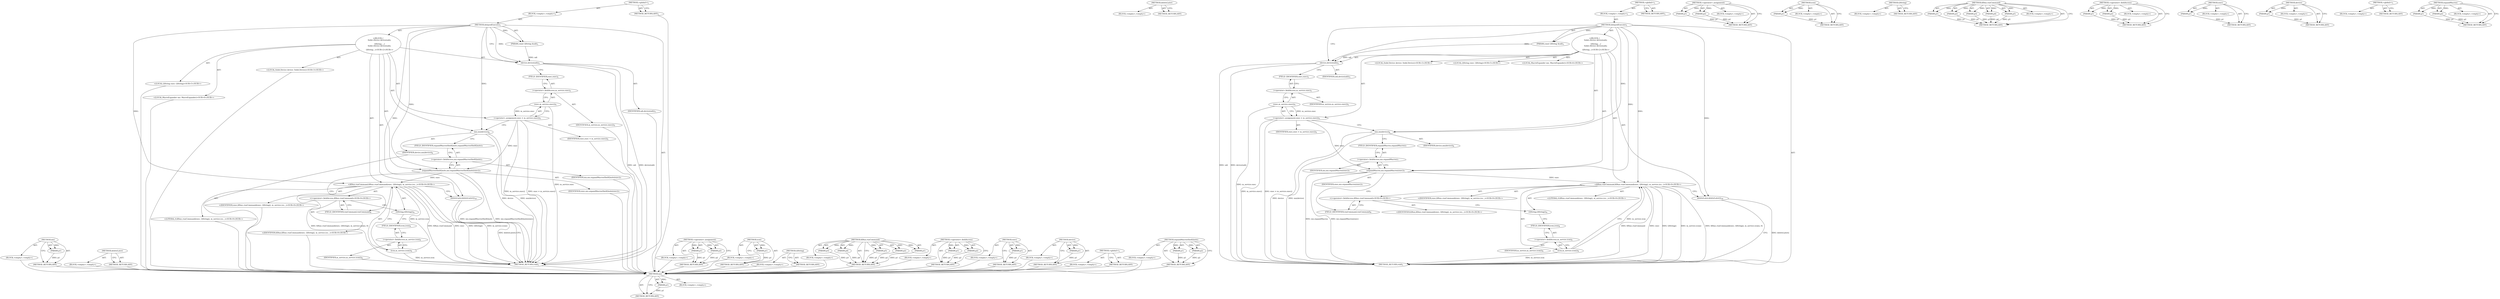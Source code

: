digraph "expandMacrosShellQuote" {
vulnerable_82 [label=<(METHOD,mx)>];
vulnerable_83 [label=<(PARAM,p1)>];
vulnerable_84 [label=<(BLOCK,&lt;empty&gt;,&lt;empty&gt;)>];
vulnerable_85 [label=<(METHOD_RETURN,ANY)>];
vulnerable_106 [label=<(METHOD,deleteLater)>];
vulnerable_107 [label=<(BLOCK,&lt;empty&gt;,&lt;empty&gt;)>];
vulnerable_108 [label=<(METHOD_RETURN,ANY)>];
vulnerable_6 [label=<(METHOD,&lt;global&gt;)<SUB>1</SUB>>];
vulnerable_7 [label=<(BLOCK,&lt;empty&gt;,&lt;empty&gt;)<SUB>1</SUB>>];
vulnerable_8 [label=<(METHOD,delayedExecute)<SUB>1</SUB>>];
vulnerable_9 [label=<(PARAM,const QString &amp;udi)<SUB>1</SUB>>];
vulnerable_10 [label="<(BLOCK,{
    Solid::Device device(udi);
 
     QString...,{
    Solid::Device device(udi);
 
     QString...)<SUB>2</SUB>>"];
vulnerable_11 [label="<(LOCAL,Solid.Device device: Solid.Device)<SUB>3</SUB>>"];
vulnerable_12 [label=<(device,device(udi))<SUB>3</SUB>>];
vulnerable_13 [label=<(IDENTIFIER,udi,device(udi))<SUB>3</SUB>>];
vulnerable_14 [label="<(LOCAL,QString exec: QString)<SUB>5</SUB>>"];
vulnerable_15 [label=<(&lt;operator&gt;.assignment,exec = m_service.exec())<SUB>5</SUB>>];
vulnerable_16 [label=<(IDENTIFIER,exec,exec = m_service.exec())<SUB>5</SUB>>];
vulnerable_17 [label=<(exec,m_service.exec())<SUB>5</SUB>>];
vulnerable_18 [label=<(&lt;operator&gt;.fieldAccess,m_service.exec)<SUB>5</SUB>>];
vulnerable_19 [label=<(IDENTIFIER,m_service,m_service.exec())<SUB>5</SUB>>];
vulnerable_20 [label=<(FIELD_IDENTIFIER,exec,exec)<SUB>5</SUB>>];
vulnerable_21 [label="<(LOCAL,MacroExpander mx: MacroExpander)<SUB>6</SUB>>"];
vulnerable_22 [label=<(mx,mx(device))<SUB>6</SUB>>];
vulnerable_23 [label=<(IDENTIFIER,device,mx(device))<SUB>6</SUB>>];
vulnerable_24 [label=<(expandMacros,mx.expandMacros(exec))<SUB>7</SUB>>];
vulnerable_25 [label=<(&lt;operator&gt;.fieldAccess,mx.expandMacros)<SUB>7</SUB>>];
vulnerable_26 [label=<(IDENTIFIER,mx,mx.expandMacros(exec))<SUB>7</SUB>>];
vulnerable_27 [label=<(FIELD_IDENTIFIER,expandMacros,expandMacros)<SUB>7</SUB>>];
vulnerable_28 [label=<(IDENTIFIER,exec,mx.expandMacros(exec))<SUB>7</SUB>>];
vulnerable_29 [label="<(KRun.runCommand,KRun::runCommand(exec, QString(), m_service.ico...)<SUB>9</SUB>>"];
vulnerable_30 [label="<(&lt;operator&gt;.fieldAccess,KRun::runCommand)<SUB>9</SUB>>"];
vulnerable_31 [label="<(IDENTIFIER,KRun,KRun::runCommand(exec, QString(), m_service.ico...)<SUB>9</SUB>>"];
vulnerable_32 [label=<(FIELD_IDENTIFIER,runCommand,runCommand)<SUB>9</SUB>>];
vulnerable_33 [label="<(IDENTIFIER,exec,KRun::runCommand(exec, QString(), m_service.ico...)<SUB>9</SUB>>"];
vulnerable_34 [label=<(QString,QString())<SUB>9</SUB>>];
vulnerable_35 [label=<(icon,m_service.icon())<SUB>9</SUB>>];
vulnerable_36 [label=<(&lt;operator&gt;.fieldAccess,m_service.icon)<SUB>9</SUB>>];
vulnerable_37 [label=<(IDENTIFIER,m_service,m_service.icon())<SUB>9</SUB>>];
vulnerable_38 [label=<(FIELD_IDENTIFIER,icon,icon)<SUB>9</SUB>>];
vulnerable_39 [label="<(LITERAL,0,KRun::runCommand(exec, QString(), m_service.ico...)<SUB>9</SUB>>"];
vulnerable_40 [label=<(deleteLater,deleteLater())<SUB>10</SUB>>];
vulnerable_41 [label=<(METHOD_RETURN,void)<SUB>1</SUB>>];
vulnerable_43 [label=<(METHOD_RETURN,ANY)<SUB>1</SUB>>];
vulnerable_68 [label=<(METHOD,&lt;operator&gt;.assignment)>];
vulnerable_69 [label=<(PARAM,p1)>];
vulnerable_70 [label=<(PARAM,p2)>];
vulnerable_71 [label=<(BLOCK,&lt;empty&gt;,&lt;empty&gt;)>];
vulnerable_72 [label=<(METHOD_RETURN,ANY)>];
vulnerable_102 [label=<(METHOD,icon)>];
vulnerable_103 [label=<(PARAM,p1)>];
vulnerable_104 [label=<(BLOCK,&lt;empty&gt;,&lt;empty&gt;)>];
vulnerable_105 [label=<(METHOD_RETURN,ANY)>];
vulnerable_99 [label=<(METHOD,QString)>];
vulnerable_100 [label=<(BLOCK,&lt;empty&gt;,&lt;empty&gt;)>];
vulnerable_101 [label=<(METHOD_RETURN,ANY)>];
vulnerable_91 [label=<(METHOD,KRun.runCommand)>];
vulnerable_92 [label=<(PARAM,p1)>];
vulnerable_93 [label=<(PARAM,p2)>];
vulnerable_94 [label=<(PARAM,p3)>];
vulnerable_95 [label=<(PARAM,p4)>];
vulnerable_96 [label=<(PARAM,p5)>];
vulnerable_97 [label=<(BLOCK,&lt;empty&gt;,&lt;empty&gt;)>];
vulnerable_98 [label=<(METHOD_RETURN,ANY)>];
vulnerable_77 [label=<(METHOD,&lt;operator&gt;.fieldAccess)>];
vulnerable_78 [label=<(PARAM,p1)>];
vulnerable_79 [label=<(PARAM,p2)>];
vulnerable_80 [label=<(BLOCK,&lt;empty&gt;,&lt;empty&gt;)>];
vulnerable_81 [label=<(METHOD_RETURN,ANY)>];
vulnerable_73 [label=<(METHOD,exec)>];
vulnerable_74 [label=<(PARAM,p1)>];
vulnerable_75 [label=<(BLOCK,&lt;empty&gt;,&lt;empty&gt;)>];
vulnerable_76 [label=<(METHOD_RETURN,ANY)>];
vulnerable_64 [label=<(METHOD,device)>];
vulnerable_65 [label=<(PARAM,p1)>];
vulnerable_66 [label=<(BLOCK,&lt;empty&gt;,&lt;empty&gt;)>];
vulnerable_67 [label=<(METHOD_RETURN,ANY)>];
vulnerable_58 [label=<(METHOD,&lt;global&gt;)<SUB>1</SUB>>];
vulnerable_59 [label=<(BLOCK,&lt;empty&gt;,&lt;empty&gt;)>];
vulnerable_60 [label=<(METHOD_RETURN,ANY)>];
vulnerable_86 [label=<(METHOD,expandMacros)>];
vulnerable_87 [label=<(PARAM,p1)>];
vulnerable_88 [label=<(PARAM,p2)>];
vulnerable_89 [label=<(BLOCK,&lt;empty&gt;,&lt;empty&gt;)>];
vulnerable_90 [label=<(METHOD_RETURN,ANY)>];
fixed_82 [label=<(METHOD,mx)>];
fixed_83 [label=<(PARAM,p1)>];
fixed_84 [label=<(BLOCK,&lt;empty&gt;,&lt;empty&gt;)>];
fixed_85 [label=<(METHOD_RETURN,ANY)>];
fixed_106 [label=<(METHOD,deleteLater)>];
fixed_107 [label=<(BLOCK,&lt;empty&gt;,&lt;empty&gt;)>];
fixed_108 [label=<(METHOD_RETURN,ANY)>];
fixed_6 [label=<(METHOD,&lt;global&gt;)<SUB>1</SUB>>];
fixed_7 [label=<(BLOCK,&lt;empty&gt;,&lt;empty&gt;)<SUB>1</SUB>>];
fixed_8 [label=<(METHOD,delayedExecute)<SUB>1</SUB>>];
fixed_9 [label=<(PARAM,const QString &amp;udi)<SUB>1</SUB>>];
fixed_10 [label="<(BLOCK,{
    Solid::Device device(udi);
 
     QString...,{
    Solid::Device device(udi);
 
     QString...)<SUB>2</SUB>>"];
fixed_11 [label="<(LOCAL,Solid.Device device: Solid.Device)<SUB>3</SUB>>"];
fixed_12 [label=<(device,device(udi))<SUB>3</SUB>>];
fixed_13 [label=<(IDENTIFIER,udi,device(udi))<SUB>3</SUB>>];
fixed_14 [label="<(LOCAL,QString exec: QString)<SUB>5</SUB>>"];
fixed_15 [label=<(&lt;operator&gt;.assignment,exec = m_service.exec())<SUB>5</SUB>>];
fixed_16 [label=<(IDENTIFIER,exec,exec = m_service.exec())<SUB>5</SUB>>];
fixed_17 [label=<(exec,m_service.exec())<SUB>5</SUB>>];
fixed_18 [label=<(&lt;operator&gt;.fieldAccess,m_service.exec)<SUB>5</SUB>>];
fixed_19 [label=<(IDENTIFIER,m_service,m_service.exec())<SUB>5</SUB>>];
fixed_20 [label=<(FIELD_IDENTIFIER,exec,exec)<SUB>5</SUB>>];
fixed_21 [label="<(LOCAL,MacroExpander mx: MacroExpander)<SUB>6</SUB>>"];
fixed_22 [label=<(mx,mx(device))<SUB>6</SUB>>];
fixed_23 [label=<(IDENTIFIER,device,mx(device))<SUB>6</SUB>>];
fixed_24 [label=<(expandMacrosShellQuote,mx.expandMacrosShellQuote(exec))<SUB>7</SUB>>];
fixed_25 [label=<(&lt;operator&gt;.fieldAccess,mx.expandMacrosShellQuote)<SUB>7</SUB>>];
fixed_26 [label=<(IDENTIFIER,mx,mx.expandMacrosShellQuote(exec))<SUB>7</SUB>>];
fixed_27 [label=<(FIELD_IDENTIFIER,expandMacrosShellQuote,expandMacrosShellQuote)<SUB>7</SUB>>];
fixed_28 [label=<(IDENTIFIER,exec,mx.expandMacrosShellQuote(exec))<SUB>7</SUB>>];
fixed_29 [label="<(KRun.runCommand,KRun::runCommand(exec, QString(), m_service.ico...)<SUB>9</SUB>>"];
fixed_30 [label="<(&lt;operator&gt;.fieldAccess,KRun::runCommand)<SUB>9</SUB>>"];
fixed_31 [label="<(IDENTIFIER,KRun,KRun::runCommand(exec, QString(), m_service.ico...)<SUB>9</SUB>>"];
fixed_32 [label=<(FIELD_IDENTIFIER,runCommand,runCommand)<SUB>9</SUB>>];
fixed_33 [label="<(IDENTIFIER,exec,KRun::runCommand(exec, QString(), m_service.ico...)<SUB>9</SUB>>"];
fixed_34 [label=<(QString,QString())<SUB>9</SUB>>];
fixed_35 [label=<(icon,m_service.icon())<SUB>9</SUB>>];
fixed_36 [label=<(&lt;operator&gt;.fieldAccess,m_service.icon)<SUB>9</SUB>>];
fixed_37 [label=<(IDENTIFIER,m_service,m_service.icon())<SUB>9</SUB>>];
fixed_38 [label=<(FIELD_IDENTIFIER,icon,icon)<SUB>9</SUB>>];
fixed_39 [label="<(LITERAL,0,KRun::runCommand(exec, QString(), m_service.ico...)<SUB>9</SUB>>"];
fixed_40 [label=<(deleteLater,deleteLater())<SUB>10</SUB>>];
fixed_41 [label=<(METHOD_RETURN,void)<SUB>1</SUB>>];
fixed_43 [label=<(METHOD_RETURN,ANY)<SUB>1</SUB>>];
fixed_68 [label=<(METHOD,&lt;operator&gt;.assignment)>];
fixed_69 [label=<(PARAM,p1)>];
fixed_70 [label=<(PARAM,p2)>];
fixed_71 [label=<(BLOCK,&lt;empty&gt;,&lt;empty&gt;)>];
fixed_72 [label=<(METHOD_RETURN,ANY)>];
fixed_102 [label=<(METHOD,icon)>];
fixed_103 [label=<(PARAM,p1)>];
fixed_104 [label=<(BLOCK,&lt;empty&gt;,&lt;empty&gt;)>];
fixed_105 [label=<(METHOD_RETURN,ANY)>];
fixed_99 [label=<(METHOD,QString)>];
fixed_100 [label=<(BLOCK,&lt;empty&gt;,&lt;empty&gt;)>];
fixed_101 [label=<(METHOD_RETURN,ANY)>];
fixed_91 [label=<(METHOD,KRun.runCommand)>];
fixed_92 [label=<(PARAM,p1)>];
fixed_93 [label=<(PARAM,p2)>];
fixed_94 [label=<(PARAM,p3)>];
fixed_95 [label=<(PARAM,p4)>];
fixed_96 [label=<(PARAM,p5)>];
fixed_97 [label=<(BLOCK,&lt;empty&gt;,&lt;empty&gt;)>];
fixed_98 [label=<(METHOD_RETURN,ANY)>];
fixed_77 [label=<(METHOD,&lt;operator&gt;.fieldAccess)>];
fixed_78 [label=<(PARAM,p1)>];
fixed_79 [label=<(PARAM,p2)>];
fixed_80 [label=<(BLOCK,&lt;empty&gt;,&lt;empty&gt;)>];
fixed_81 [label=<(METHOD_RETURN,ANY)>];
fixed_73 [label=<(METHOD,exec)>];
fixed_74 [label=<(PARAM,p1)>];
fixed_75 [label=<(BLOCK,&lt;empty&gt;,&lt;empty&gt;)>];
fixed_76 [label=<(METHOD_RETURN,ANY)>];
fixed_64 [label=<(METHOD,device)>];
fixed_65 [label=<(PARAM,p1)>];
fixed_66 [label=<(BLOCK,&lt;empty&gt;,&lt;empty&gt;)>];
fixed_67 [label=<(METHOD_RETURN,ANY)>];
fixed_58 [label=<(METHOD,&lt;global&gt;)<SUB>1</SUB>>];
fixed_59 [label=<(BLOCK,&lt;empty&gt;,&lt;empty&gt;)>];
fixed_60 [label=<(METHOD_RETURN,ANY)>];
fixed_86 [label=<(METHOD,expandMacrosShellQuote)>];
fixed_87 [label=<(PARAM,p1)>];
fixed_88 [label=<(PARAM,p2)>];
fixed_89 [label=<(BLOCK,&lt;empty&gt;,&lt;empty&gt;)>];
fixed_90 [label=<(METHOD_RETURN,ANY)>];
vulnerable_82 -> vulnerable_83  [key=0, label="AST: "];
vulnerable_82 -> vulnerable_83  [key=1, label="DDG: "];
vulnerable_82 -> vulnerable_84  [key=0, label="AST: "];
vulnerable_82 -> vulnerable_85  [key=0, label="AST: "];
vulnerable_82 -> vulnerable_85  [key=1, label="CFG: "];
vulnerable_83 -> vulnerable_85  [key=0, label="DDG: p1"];
vulnerable_106 -> vulnerable_107  [key=0, label="AST: "];
vulnerable_106 -> vulnerable_108  [key=0, label="AST: "];
vulnerable_106 -> vulnerable_108  [key=1, label="CFG: "];
vulnerable_6 -> vulnerable_7  [key=0, label="AST: "];
vulnerable_6 -> vulnerable_43  [key=0, label="AST: "];
vulnerable_6 -> vulnerable_43  [key=1, label="CFG: "];
vulnerable_7 -> vulnerable_8  [key=0, label="AST: "];
vulnerable_8 -> vulnerable_9  [key=0, label="AST: "];
vulnerable_8 -> vulnerable_9  [key=1, label="DDG: "];
vulnerable_8 -> vulnerable_10  [key=0, label="AST: "];
vulnerable_8 -> vulnerable_41  [key=0, label="AST: "];
vulnerable_8 -> vulnerable_12  [key=0, label="CFG: "];
vulnerable_8 -> vulnerable_12  [key=1, label="DDG: "];
vulnerable_8 -> vulnerable_40  [key=0, label="DDG: "];
vulnerable_8 -> vulnerable_22  [key=0, label="DDG: "];
vulnerable_8 -> vulnerable_24  [key=0, label="DDG: "];
vulnerable_8 -> vulnerable_29  [key=0, label="DDG: "];
vulnerable_9 -> vulnerable_12  [key=0, label="DDG: udi"];
vulnerable_10 -> vulnerable_11  [key=0, label="AST: "];
vulnerable_10 -> vulnerable_12  [key=0, label="AST: "];
vulnerable_10 -> vulnerable_14  [key=0, label="AST: "];
vulnerable_10 -> vulnerable_15  [key=0, label="AST: "];
vulnerable_10 -> vulnerable_21  [key=0, label="AST: "];
vulnerable_10 -> vulnerable_22  [key=0, label="AST: "];
vulnerable_10 -> vulnerable_24  [key=0, label="AST: "];
vulnerable_10 -> vulnerable_29  [key=0, label="AST: "];
vulnerable_10 -> vulnerable_40  [key=0, label="AST: "];
vulnerable_12 -> vulnerable_13  [key=0, label="AST: "];
vulnerable_12 -> vulnerable_20  [key=0, label="CFG: "];
vulnerable_12 -> vulnerable_41  [key=0, label="DDG: udi"];
vulnerable_12 -> vulnerable_41  [key=1, label="DDG: device(udi)"];
vulnerable_15 -> vulnerable_16  [key=0, label="AST: "];
vulnerable_15 -> vulnerable_17  [key=0, label="AST: "];
vulnerable_15 -> vulnerable_22  [key=0, label="CFG: "];
vulnerable_15 -> vulnerable_41  [key=0, label="DDG: m_service.exec()"];
vulnerable_15 -> vulnerable_41  [key=1, label="DDG: exec = m_service.exec()"];
vulnerable_15 -> vulnerable_24  [key=0, label="DDG: exec"];
vulnerable_17 -> vulnerable_18  [key=0, label="AST: "];
vulnerable_17 -> vulnerable_15  [key=0, label="CFG: "];
vulnerable_17 -> vulnerable_15  [key=1, label="DDG: m_service.exec"];
vulnerable_17 -> vulnerable_41  [key=0, label="DDG: m_service.exec"];
vulnerable_18 -> vulnerable_19  [key=0, label="AST: "];
vulnerable_18 -> vulnerable_20  [key=0, label="AST: "];
vulnerable_18 -> vulnerable_17  [key=0, label="CFG: "];
vulnerable_20 -> vulnerable_18  [key=0, label="CFG: "];
vulnerable_22 -> vulnerable_23  [key=0, label="AST: "];
vulnerable_22 -> vulnerable_27  [key=0, label="CFG: "];
vulnerable_22 -> vulnerable_41  [key=0, label="DDG: device"];
vulnerable_22 -> vulnerable_41  [key=1, label="DDG: mx(device)"];
vulnerable_24 -> vulnerable_25  [key=0, label="AST: "];
vulnerable_24 -> vulnerable_28  [key=0, label="AST: "];
vulnerable_24 -> vulnerable_32  [key=0, label="CFG: "];
vulnerable_24 -> vulnerable_41  [key=0, label="DDG: mx.expandMacros"];
vulnerable_24 -> vulnerable_41  [key=1, label="DDG: mx.expandMacros(exec)"];
vulnerable_24 -> vulnerable_29  [key=0, label="DDG: exec"];
vulnerable_25 -> vulnerable_26  [key=0, label="AST: "];
vulnerable_25 -> vulnerable_27  [key=0, label="AST: "];
vulnerable_25 -> vulnerable_24  [key=0, label="CFG: "];
vulnerable_27 -> vulnerable_25  [key=0, label="CFG: "];
vulnerable_29 -> vulnerable_30  [key=0, label="AST: "];
vulnerable_29 -> vulnerable_33  [key=0, label="AST: "];
vulnerable_29 -> vulnerable_34  [key=0, label="AST: "];
vulnerable_29 -> vulnerable_35  [key=0, label="AST: "];
vulnerable_29 -> vulnerable_39  [key=0, label="AST: "];
vulnerable_29 -> vulnerable_40  [key=0, label="CFG: "];
vulnerable_29 -> vulnerable_41  [key=0, label="DDG: KRun::runCommand"];
vulnerable_29 -> vulnerable_41  [key=1, label="DDG: exec"];
vulnerable_29 -> vulnerable_41  [key=2, label="DDG: QString()"];
vulnerable_29 -> vulnerable_41  [key=3, label="DDG: m_service.icon()"];
vulnerable_29 -> vulnerable_41  [key=4, label="DDG: KRun::runCommand(exec, QString(), m_service.icon(), 0)"];
vulnerable_30 -> vulnerable_31  [key=0, label="AST: "];
vulnerable_30 -> vulnerable_32  [key=0, label="AST: "];
vulnerable_30 -> vulnerable_34  [key=0, label="CFG: "];
vulnerable_32 -> vulnerable_30  [key=0, label="CFG: "];
vulnerable_34 -> vulnerable_38  [key=0, label="CFG: "];
vulnerable_35 -> vulnerable_36  [key=0, label="AST: "];
vulnerable_35 -> vulnerable_29  [key=0, label="CFG: "];
vulnerable_35 -> vulnerable_29  [key=1, label="DDG: m_service.icon"];
vulnerable_35 -> vulnerable_41  [key=0, label="DDG: m_service.icon"];
vulnerable_36 -> vulnerable_37  [key=0, label="AST: "];
vulnerable_36 -> vulnerable_38  [key=0, label="AST: "];
vulnerable_36 -> vulnerable_35  [key=0, label="CFG: "];
vulnerable_38 -> vulnerable_36  [key=0, label="CFG: "];
vulnerable_40 -> vulnerable_41  [key=0, label="CFG: "];
vulnerable_40 -> vulnerable_41  [key=1, label="DDG: deleteLater()"];
vulnerable_68 -> vulnerable_69  [key=0, label="AST: "];
vulnerable_68 -> vulnerable_69  [key=1, label="DDG: "];
vulnerable_68 -> vulnerable_71  [key=0, label="AST: "];
vulnerable_68 -> vulnerable_70  [key=0, label="AST: "];
vulnerable_68 -> vulnerable_70  [key=1, label="DDG: "];
vulnerable_68 -> vulnerable_72  [key=0, label="AST: "];
vulnerable_68 -> vulnerable_72  [key=1, label="CFG: "];
vulnerable_69 -> vulnerable_72  [key=0, label="DDG: p1"];
vulnerable_70 -> vulnerable_72  [key=0, label="DDG: p2"];
vulnerable_102 -> vulnerable_103  [key=0, label="AST: "];
vulnerable_102 -> vulnerable_103  [key=1, label="DDG: "];
vulnerable_102 -> vulnerable_104  [key=0, label="AST: "];
vulnerable_102 -> vulnerable_105  [key=0, label="AST: "];
vulnerable_102 -> vulnerable_105  [key=1, label="CFG: "];
vulnerable_103 -> vulnerable_105  [key=0, label="DDG: p1"];
vulnerable_99 -> vulnerable_100  [key=0, label="AST: "];
vulnerable_99 -> vulnerable_101  [key=0, label="AST: "];
vulnerable_99 -> vulnerable_101  [key=1, label="CFG: "];
vulnerable_91 -> vulnerable_92  [key=0, label="AST: "];
vulnerable_91 -> vulnerable_92  [key=1, label="DDG: "];
vulnerable_91 -> vulnerable_97  [key=0, label="AST: "];
vulnerable_91 -> vulnerable_93  [key=0, label="AST: "];
vulnerable_91 -> vulnerable_93  [key=1, label="DDG: "];
vulnerable_91 -> vulnerable_98  [key=0, label="AST: "];
vulnerable_91 -> vulnerable_98  [key=1, label="CFG: "];
vulnerable_91 -> vulnerable_94  [key=0, label="AST: "];
vulnerable_91 -> vulnerable_94  [key=1, label="DDG: "];
vulnerable_91 -> vulnerable_95  [key=0, label="AST: "];
vulnerable_91 -> vulnerable_95  [key=1, label="DDG: "];
vulnerable_91 -> vulnerable_96  [key=0, label="AST: "];
vulnerable_91 -> vulnerable_96  [key=1, label="DDG: "];
vulnerable_92 -> vulnerable_98  [key=0, label="DDG: p1"];
vulnerable_93 -> vulnerable_98  [key=0, label="DDG: p2"];
vulnerable_94 -> vulnerable_98  [key=0, label="DDG: p3"];
vulnerable_95 -> vulnerable_98  [key=0, label="DDG: p4"];
vulnerable_96 -> vulnerable_98  [key=0, label="DDG: p5"];
vulnerable_77 -> vulnerable_78  [key=0, label="AST: "];
vulnerable_77 -> vulnerable_78  [key=1, label="DDG: "];
vulnerable_77 -> vulnerable_80  [key=0, label="AST: "];
vulnerable_77 -> vulnerable_79  [key=0, label="AST: "];
vulnerable_77 -> vulnerable_79  [key=1, label="DDG: "];
vulnerable_77 -> vulnerable_81  [key=0, label="AST: "];
vulnerable_77 -> vulnerable_81  [key=1, label="CFG: "];
vulnerable_78 -> vulnerable_81  [key=0, label="DDG: p1"];
vulnerable_79 -> vulnerable_81  [key=0, label="DDG: p2"];
vulnerable_73 -> vulnerable_74  [key=0, label="AST: "];
vulnerable_73 -> vulnerable_74  [key=1, label="DDG: "];
vulnerable_73 -> vulnerable_75  [key=0, label="AST: "];
vulnerable_73 -> vulnerable_76  [key=0, label="AST: "];
vulnerable_73 -> vulnerable_76  [key=1, label="CFG: "];
vulnerable_74 -> vulnerable_76  [key=0, label="DDG: p1"];
vulnerable_64 -> vulnerable_65  [key=0, label="AST: "];
vulnerable_64 -> vulnerable_65  [key=1, label="DDG: "];
vulnerable_64 -> vulnerable_66  [key=0, label="AST: "];
vulnerable_64 -> vulnerable_67  [key=0, label="AST: "];
vulnerable_64 -> vulnerable_67  [key=1, label="CFG: "];
vulnerable_65 -> vulnerable_67  [key=0, label="DDG: p1"];
vulnerable_58 -> vulnerable_59  [key=0, label="AST: "];
vulnerable_58 -> vulnerable_60  [key=0, label="AST: "];
vulnerable_58 -> vulnerable_60  [key=1, label="CFG: "];
vulnerable_86 -> vulnerable_87  [key=0, label="AST: "];
vulnerable_86 -> vulnerable_87  [key=1, label="DDG: "];
vulnerable_86 -> vulnerable_89  [key=0, label="AST: "];
vulnerable_86 -> vulnerable_88  [key=0, label="AST: "];
vulnerable_86 -> vulnerable_88  [key=1, label="DDG: "];
vulnerable_86 -> vulnerable_90  [key=0, label="AST: "];
vulnerable_86 -> vulnerable_90  [key=1, label="CFG: "];
vulnerable_87 -> vulnerable_90  [key=0, label="DDG: p1"];
vulnerable_88 -> vulnerable_90  [key=0, label="DDG: p2"];
fixed_82 -> fixed_83  [key=0, label="AST: "];
fixed_82 -> fixed_83  [key=1, label="DDG: "];
fixed_82 -> fixed_84  [key=0, label="AST: "];
fixed_82 -> fixed_85  [key=0, label="AST: "];
fixed_82 -> fixed_85  [key=1, label="CFG: "];
fixed_83 -> fixed_85  [key=0, label="DDG: p1"];
fixed_84 -> vulnerable_82  [key=0];
fixed_85 -> vulnerable_82  [key=0];
fixed_106 -> fixed_107  [key=0, label="AST: "];
fixed_106 -> fixed_108  [key=0, label="AST: "];
fixed_106 -> fixed_108  [key=1, label="CFG: "];
fixed_107 -> vulnerable_82  [key=0];
fixed_108 -> vulnerable_82  [key=0];
fixed_6 -> fixed_7  [key=0, label="AST: "];
fixed_6 -> fixed_43  [key=0, label="AST: "];
fixed_6 -> fixed_43  [key=1, label="CFG: "];
fixed_7 -> fixed_8  [key=0, label="AST: "];
fixed_8 -> fixed_9  [key=0, label="AST: "];
fixed_8 -> fixed_9  [key=1, label="DDG: "];
fixed_8 -> fixed_10  [key=0, label="AST: "];
fixed_8 -> fixed_41  [key=0, label="AST: "];
fixed_8 -> fixed_12  [key=0, label="CFG: "];
fixed_8 -> fixed_12  [key=1, label="DDG: "];
fixed_8 -> fixed_40  [key=0, label="DDG: "];
fixed_8 -> fixed_22  [key=0, label="DDG: "];
fixed_8 -> fixed_24  [key=0, label="DDG: "];
fixed_8 -> fixed_29  [key=0, label="DDG: "];
fixed_9 -> fixed_12  [key=0, label="DDG: udi"];
fixed_10 -> fixed_11  [key=0, label="AST: "];
fixed_10 -> fixed_12  [key=0, label="AST: "];
fixed_10 -> fixed_14  [key=0, label="AST: "];
fixed_10 -> fixed_15  [key=0, label="AST: "];
fixed_10 -> fixed_21  [key=0, label="AST: "];
fixed_10 -> fixed_22  [key=0, label="AST: "];
fixed_10 -> fixed_24  [key=0, label="AST: "];
fixed_10 -> fixed_29  [key=0, label="AST: "];
fixed_10 -> fixed_40  [key=0, label="AST: "];
fixed_11 -> vulnerable_82  [key=0];
fixed_12 -> fixed_13  [key=0, label="AST: "];
fixed_12 -> fixed_20  [key=0, label="CFG: "];
fixed_12 -> fixed_41  [key=0, label="DDG: udi"];
fixed_12 -> fixed_41  [key=1, label="DDG: device(udi)"];
fixed_13 -> vulnerable_82  [key=0];
fixed_14 -> vulnerable_82  [key=0];
fixed_15 -> fixed_16  [key=0, label="AST: "];
fixed_15 -> fixed_17  [key=0, label="AST: "];
fixed_15 -> fixed_22  [key=0, label="CFG: "];
fixed_15 -> fixed_41  [key=0, label="DDG: m_service.exec()"];
fixed_15 -> fixed_41  [key=1, label="DDG: exec = m_service.exec()"];
fixed_15 -> fixed_24  [key=0, label="DDG: exec"];
fixed_16 -> vulnerable_82  [key=0];
fixed_17 -> fixed_18  [key=0, label="AST: "];
fixed_17 -> fixed_15  [key=0, label="CFG: "];
fixed_17 -> fixed_15  [key=1, label="DDG: m_service.exec"];
fixed_17 -> fixed_41  [key=0, label="DDG: m_service.exec"];
fixed_18 -> fixed_19  [key=0, label="AST: "];
fixed_18 -> fixed_20  [key=0, label="AST: "];
fixed_18 -> fixed_17  [key=0, label="CFG: "];
fixed_19 -> vulnerable_82  [key=0];
fixed_20 -> fixed_18  [key=0, label="CFG: "];
fixed_21 -> vulnerable_82  [key=0];
fixed_22 -> fixed_23  [key=0, label="AST: "];
fixed_22 -> fixed_27  [key=0, label="CFG: "];
fixed_22 -> fixed_41  [key=0, label="DDG: device"];
fixed_22 -> fixed_41  [key=1, label="DDG: mx(device)"];
fixed_23 -> vulnerable_82  [key=0];
fixed_24 -> fixed_25  [key=0, label="AST: "];
fixed_24 -> fixed_28  [key=0, label="AST: "];
fixed_24 -> fixed_32  [key=0, label="CFG: "];
fixed_24 -> fixed_41  [key=0, label="DDG: mx.expandMacrosShellQuote"];
fixed_24 -> fixed_41  [key=1, label="DDG: mx.expandMacrosShellQuote(exec)"];
fixed_24 -> fixed_29  [key=0, label="DDG: exec"];
fixed_25 -> fixed_26  [key=0, label="AST: "];
fixed_25 -> fixed_27  [key=0, label="AST: "];
fixed_25 -> fixed_24  [key=0, label="CFG: "];
fixed_26 -> vulnerable_82  [key=0];
fixed_27 -> fixed_25  [key=0, label="CFG: "];
fixed_28 -> vulnerable_82  [key=0];
fixed_29 -> fixed_30  [key=0, label="AST: "];
fixed_29 -> fixed_33  [key=0, label="AST: "];
fixed_29 -> fixed_34  [key=0, label="AST: "];
fixed_29 -> fixed_35  [key=0, label="AST: "];
fixed_29 -> fixed_39  [key=0, label="AST: "];
fixed_29 -> fixed_40  [key=0, label="CFG: "];
fixed_29 -> fixed_41  [key=0, label="DDG: KRun::runCommand"];
fixed_29 -> fixed_41  [key=1, label="DDG: exec"];
fixed_29 -> fixed_41  [key=2, label="DDG: QString()"];
fixed_29 -> fixed_41  [key=3, label="DDG: m_service.icon()"];
fixed_29 -> fixed_41  [key=4, label="DDG: KRun::runCommand(exec, QString(), m_service.icon(), 0)"];
fixed_30 -> fixed_31  [key=0, label="AST: "];
fixed_30 -> fixed_32  [key=0, label="AST: "];
fixed_30 -> fixed_34  [key=0, label="CFG: "];
fixed_31 -> vulnerable_82  [key=0];
fixed_32 -> fixed_30  [key=0, label="CFG: "];
fixed_33 -> vulnerable_82  [key=0];
fixed_34 -> fixed_38  [key=0, label="CFG: "];
fixed_35 -> fixed_36  [key=0, label="AST: "];
fixed_35 -> fixed_29  [key=0, label="CFG: "];
fixed_35 -> fixed_29  [key=1, label="DDG: m_service.icon"];
fixed_35 -> fixed_41  [key=0, label="DDG: m_service.icon"];
fixed_36 -> fixed_37  [key=0, label="AST: "];
fixed_36 -> fixed_38  [key=0, label="AST: "];
fixed_36 -> fixed_35  [key=0, label="CFG: "];
fixed_37 -> vulnerable_82  [key=0];
fixed_38 -> fixed_36  [key=0, label="CFG: "];
fixed_39 -> vulnerable_82  [key=0];
fixed_40 -> fixed_41  [key=0, label="CFG: "];
fixed_40 -> fixed_41  [key=1, label="DDG: deleteLater()"];
fixed_41 -> vulnerable_82  [key=0];
fixed_43 -> vulnerable_82  [key=0];
fixed_68 -> fixed_69  [key=0, label="AST: "];
fixed_68 -> fixed_69  [key=1, label="DDG: "];
fixed_68 -> fixed_71  [key=0, label="AST: "];
fixed_68 -> fixed_70  [key=0, label="AST: "];
fixed_68 -> fixed_70  [key=1, label="DDG: "];
fixed_68 -> fixed_72  [key=0, label="AST: "];
fixed_68 -> fixed_72  [key=1, label="CFG: "];
fixed_69 -> fixed_72  [key=0, label="DDG: p1"];
fixed_70 -> fixed_72  [key=0, label="DDG: p2"];
fixed_71 -> vulnerable_82  [key=0];
fixed_72 -> vulnerable_82  [key=0];
fixed_102 -> fixed_103  [key=0, label="AST: "];
fixed_102 -> fixed_103  [key=1, label="DDG: "];
fixed_102 -> fixed_104  [key=0, label="AST: "];
fixed_102 -> fixed_105  [key=0, label="AST: "];
fixed_102 -> fixed_105  [key=1, label="CFG: "];
fixed_103 -> fixed_105  [key=0, label="DDG: p1"];
fixed_104 -> vulnerable_82  [key=0];
fixed_105 -> vulnerable_82  [key=0];
fixed_99 -> fixed_100  [key=0, label="AST: "];
fixed_99 -> fixed_101  [key=0, label="AST: "];
fixed_99 -> fixed_101  [key=1, label="CFG: "];
fixed_100 -> vulnerable_82  [key=0];
fixed_101 -> vulnerable_82  [key=0];
fixed_91 -> fixed_92  [key=0, label="AST: "];
fixed_91 -> fixed_92  [key=1, label="DDG: "];
fixed_91 -> fixed_97  [key=0, label="AST: "];
fixed_91 -> fixed_93  [key=0, label="AST: "];
fixed_91 -> fixed_93  [key=1, label="DDG: "];
fixed_91 -> fixed_98  [key=0, label="AST: "];
fixed_91 -> fixed_98  [key=1, label="CFG: "];
fixed_91 -> fixed_94  [key=0, label="AST: "];
fixed_91 -> fixed_94  [key=1, label="DDG: "];
fixed_91 -> fixed_95  [key=0, label="AST: "];
fixed_91 -> fixed_95  [key=1, label="DDG: "];
fixed_91 -> fixed_96  [key=0, label="AST: "];
fixed_91 -> fixed_96  [key=1, label="DDG: "];
fixed_92 -> fixed_98  [key=0, label="DDG: p1"];
fixed_93 -> fixed_98  [key=0, label="DDG: p2"];
fixed_94 -> fixed_98  [key=0, label="DDG: p3"];
fixed_95 -> fixed_98  [key=0, label="DDG: p4"];
fixed_96 -> fixed_98  [key=0, label="DDG: p5"];
fixed_97 -> vulnerable_82  [key=0];
fixed_98 -> vulnerable_82  [key=0];
fixed_77 -> fixed_78  [key=0, label="AST: "];
fixed_77 -> fixed_78  [key=1, label="DDG: "];
fixed_77 -> fixed_80  [key=0, label="AST: "];
fixed_77 -> fixed_79  [key=0, label="AST: "];
fixed_77 -> fixed_79  [key=1, label="DDG: "];
fixed_77 -> fixed_81  [key=0, label="AST: "];
fixed_77 -> fixed_81  [key=1, label="CFG: "];
fixed_78 -> fixed_81  [key=0, label="DDG: p1"];
fixed_79 -> fixed_81  [key=0, label="DDG: p2"];
fixed_80 -> vulnerable_82  [key=0];
fixed_81 -> vulnerable_82  [key=0];
fixed_73 -> fixed_74  [key=0, label="AST: "];
fixed_73 -> fixed_74  [key=1, label="DDG: "];
fixed_73 -> fixed_75  [key=0, label="AST: "];
fixed_73 -> fixed_76  [key=0, label="AST: "];
fixed_73 -> fixed_76  [key=1, label="CFG: "];
fixed_74 -> fixed_76  [key=0, label="DDG: p1"];
fixed_75 -> vulnerable_82  [key=0];
fixed_76 -> vulnerable_82  [key=0];
fixed_64 -> fixed_65  [key=0, label="AST: "];
fixed_64 -> fixed_65  [key=1, label="DDG: "];
fixed_64 -> fixed_66  [key=0, label="AST: "];
fixed_64 -> fixed_67  [key=0, label="AST: "];
fixed_64 -> fixed_67  [key=1, label="CFG: "];
fixed_65 -> fixed_67  [key=0, label="DDG: p1"];
fixed_66 -> vulnerable_82  [key=0];
fixed_67 -> vulnerable_82  [key=0];
fixed_58 -> fixed_59  [key=0, label="AST: "];
fixed_58 -> fixed_60  [key=0, label="AST: "];
fixed_58 -> fixed_60  [key=1, label="CFG: "];
fixed_59 -> vulnerable_82  [key=0];
fixed_60 -> vulnerable_82  [key=0];
fixed_86 -> fixed_87  [key=0, label="AST: "];
fixed_86 -> fixed_87  [key=1, label="DDG: "];
fixed_86 -> fixed_89  [key=0, label="AST: "];
fixed_86 -> fixed_88  [key=0, label="AST: "];
fixed_86 -> fixed_88  [key=1, label="DDG: "];
fixed_86 -> fixed_90  [key=0, label="AST: "];
fixed_86 -> fixed_90  [key=1, label="CFG: "];
fixed_87 -> fixed_90  [key=0, label="DDG: p1"];
fixed_88 -> fixed_90  [key=0, label="DDG: p2"];
fixed_89 -> vulnerable_82  [key=0];
fixed_90 -> vulnerable_82  [key=0];
}
